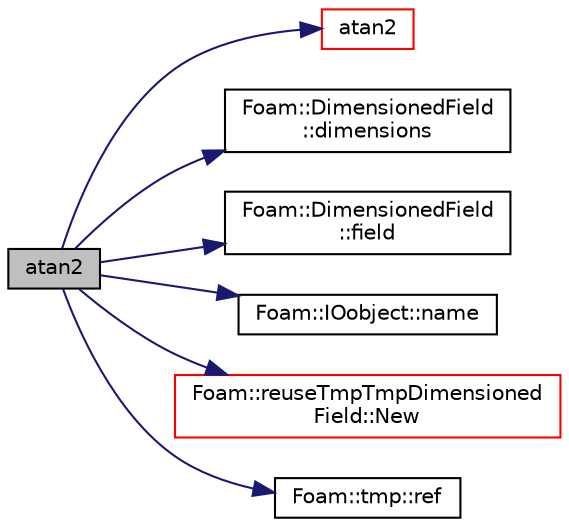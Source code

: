digraph "atan2"
{
  bgcolor="transparent";
  edge [fontname="Helvetica",fontsize="10",labelfontname="Helvetica",labelfontsize="10"];
  node [fontname="Helvetica",fontsize="10",shape=record];
  rankdir="LR";
  Node67358 [label="atan2",height=0.2,width=0.4,color="black", fillcolor="grey75", style="filled", fontcolor="black"];
  Node67358 -> Node67359 [color="midnightblue",fontsize="10",style="solid",fontname="Helvetica"];
  Node67359 [label="atan2",height=0.2,width=0.4,color="red",URL="$a21851.html#a7c3244436f5bb68e49184c00b86ccc8d"];
  Node67358 -> Node67363 [color="midnightblue",fontsize="10",style="solid",fontname="Helvetica"];
  Node67363 [label="Foam::DimensionedField\l::dimensions",height=0.2,width=0.4,color="black",URL="$a27497.html#a512673c2674ca2d38885f1bb5f6994fb",tooltip="Return dimensions. "];
  Node67358 -> Node67364 [color="midnightblue",fontsize="10",style="solid",fontname="Helvetica"];
  Node67364 [label="Foam::DimensionedField\l::field",height=0.2,width=0.4,color="black",URL="$a27497.html#ac2dbc74fd80315697e3bfbe57956ad89"];
  Node67358 -> Node67365 [color="midnightblue",fontsize="10",style="solid",fontname="Helvetica"];
  Node67365 [label="Foam::IOobject::name",height=0.2,width=0.4,color="black",URL="$a27249.html#acc80e00a8ac919288fb55bd14cc88bf6",tooltip="Return name. "];
  Node67358 -> Node67366 [color="midnightblue",fontsize="10",style="solid",fontname="Helvetica"];
  Node67366 [label="Foam::reuseTmpTmpDimensioned\lField::New",height=0.2,width=0.4,color="red",URL="$a27509.html#a148e41d0a5310d33214938112e4fb642"];
  Node67358 -> Node67370 [color="midnightblue",fontsize="10",style="solid",fontname="Helvetica"];
  Node67370 [label="Foam::tmp::ref",height=0.2,width=0.4,color="black",URL="$a27077.html#aeaf81e641282874cef07f5b808efc83b",tooltip="Return non-const reference or generate a fatal error. "];
}

